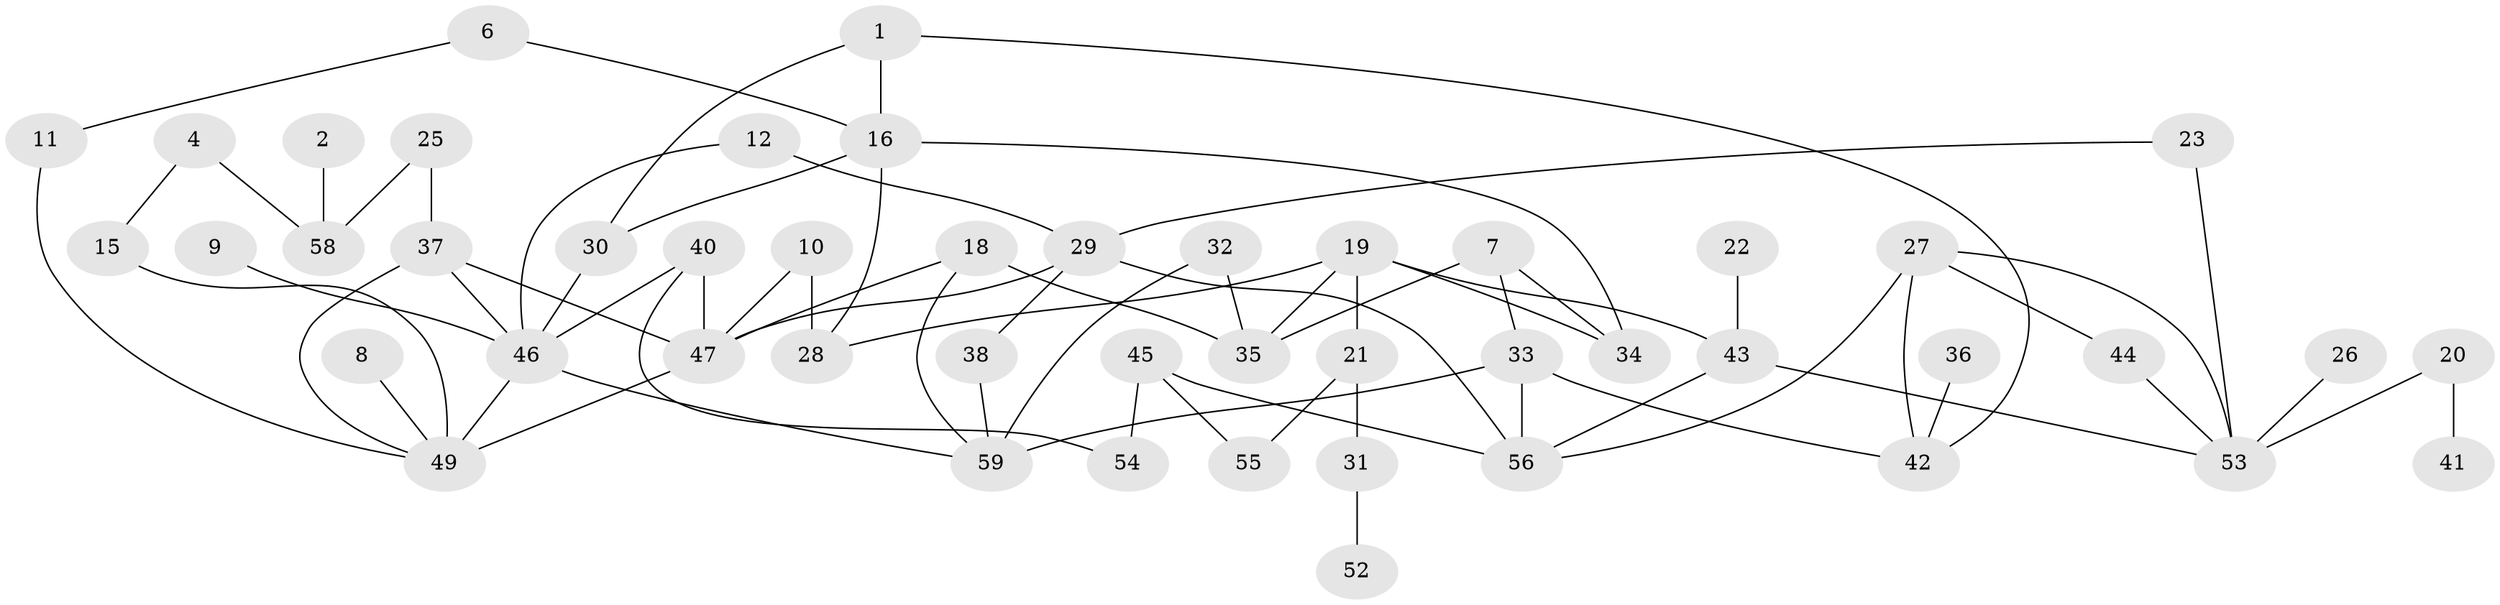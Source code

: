 // original degree distribution, {3: 0.211864406779661, 1: 0.1864406779661017, 2: 0.3644067796610169, 4: 0.0847457627118644, 5: 0.059322033898305086, 0: 0.07627118644067797, 6: 0.01694915254237288}
// Generated by graph-tools (version 1.1) at 2025/25/03/09/25 03:25:21]
// undirected, 48 vertices, 71 edges
graph export_dot {
graph [start="1"]
  node [color=gray90,style=filled];
  1;
  2;
  4;
  6;
  7;
  8;
  9;
  10;
  11;
  12;
  15;
  16;
  18;
  19;
  20;
  21;
  22;
  23;
  25;
  26;
  27;
  28;
  29;
  30;
  31;
  32;
  33;
  34;
  35;
  36;
  37;
  38;
  40;
  41;
  42;
  43;
  44;
  45;
  46;
  47;
  49;
  52;
  53;
  54;
  55;
  56;
  58;
  59;
  1 -- 16 [weight=1.0];
  1 -- 30 [weight=1.0];
  1 -- 42 [weight=1.0];
  2 -- 58 [weight=1.0];
  4 -- 15 [weight=1.0];
  4 -- 58 [weight=1.0];
  6 -- 11 [weight=1.0];
  6 -- 16 [weight=1.0];
  7 -- 33 [weight=1.0];
  7 -- 34 [weight=1.0];
  7 -- 35 [weight=2.0];
  8 -- 49 [weight=1.0];
  9 -- 46 [weight=1.0];
  10 -- 28 [weight=1.0];
  10 -- 47 [weight=2.0];
  11 -- 49 [weight=1.0];
  12 -- 29 [weight=1.0];
  12 -- 46 [weight=1.0];
  15 -- 49 [weight=1.0];
  16 -- 28 [weight=1.0];
  16 -- 30 [weight=1.0];
  16 -- 34 [weight=1.0];
  18 -- 35 [weight=1.0];
  18 -- 47 [weight=1.0];
  18 -- 59 [weight=1.0];
  19 -- 21 [weight=1.0];
  19 -- 28 [weight=1.0];
  19 -- 34 [weight=1.0];
  19 -- 35 [weight=1.0];
  19 -- 43 [weight=1.0];
  20 -- 41 [weight=1.0];
  20 -- 53 [weight=1.0];
  21 -- 31 [weight=1.0];
  21 -- 55 [weight=1.0];
  22 -- 43 [weight=1.0];
  23 -- 29 [weight=1.0];
  23 -- 53 [weight=1.0];
  25 -- 37 [weight=1.0];
  25 -- 58 [weight=1.0];
  26 -- 53 [weight=1.0];
  27 -- 42 [weight=1.0];
  27 -- 44 [weight=1.0];
  27 -- 53 [weight=1.0];
  27 -- 56 [weight=1.0];
  29 -- 38 [weight=1.0];
  29 -- 47 [weight=1.0];
  29 -- 56 [weight=1.0];
  30 -- 46 [weight=1.0];
  31 -- 52 [weight=1.0];
  32 -- 35 [weight=1.0];
  32 -- 59 [weight=1.0];
  33 -- 42 [weight=1.0];
  33 -- 56 [weight=1.0];
  33 -- 59 [weight=2.0];
  36 -- 42 [weight=1.0];
  37 -- 46 [weight=1.0];
  37 -- 47 [weight=1.0];
  37 -- 49 [weight=1.0];
  38 -- 59 [weight=1.0];
  40 -- 46 [weight=1.0];
  40 -- 47 [weight=1.0];
  40 -- 54 [weight=1.0];
  43 -- 53 [weight=1.0];
  43 -- 56 [weight=1.0];
  44 -- 53 [weight=1.0];
  45 -- 54 [weight=1.0];
  45 -- 55 [weight=1.0];
  45 -- 56 [weight=1.0];
  46 -- 49 [weight=2.0];
  46 -- 59 [weight=1.0];
  47 -- 49 [weight=1.0];
}
